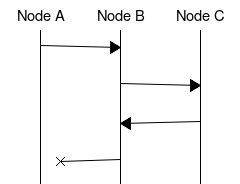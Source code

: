 msc {
 arcgradient = 2, width=100;

 N1[label="Node A"], N2[label="Node B"], N3[label="Node C"];

 N1=>N2;
 N2=>N3;
 N3=>N2;
 N2-xN1;
}

